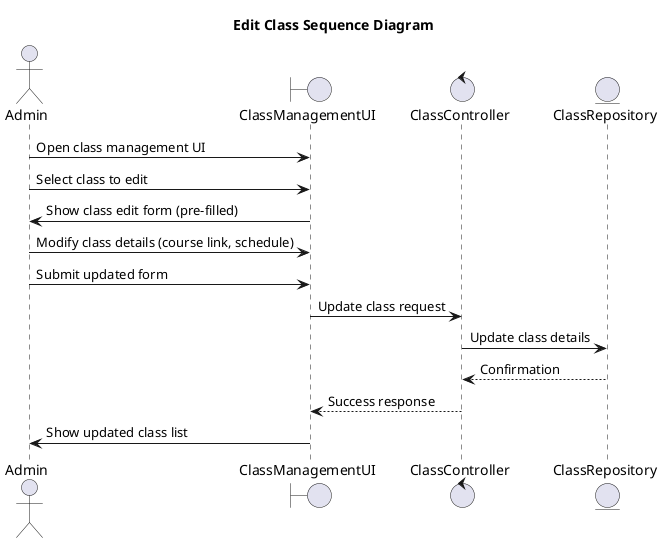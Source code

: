 @startuml EditClass
title Edit Class Sequence Diagram

actor Admin
boundary ClassManagementUI
control ClassController
entity ClassRepository

Admin -> ClassManagementUI : Open class management UI
Admin -> ClassManagementUI : Select class to edit
ClassManagementUI -> Admin : Show class edit form (pre-filled)
Admin -> ClassManagementUI : Modify class details (course link, schedule)
Admin -> ClassManagementUI : Submit updated form
ClassManagementUI -> ClassController : Update class request
ClassController -> ClassRepository : Update class details
ClassRepository --> ClassController : Confirmation
ClassController --> ClassManagementUI : Success response
ClassManagementUI -> Admin : Show updated class list

@enduml

